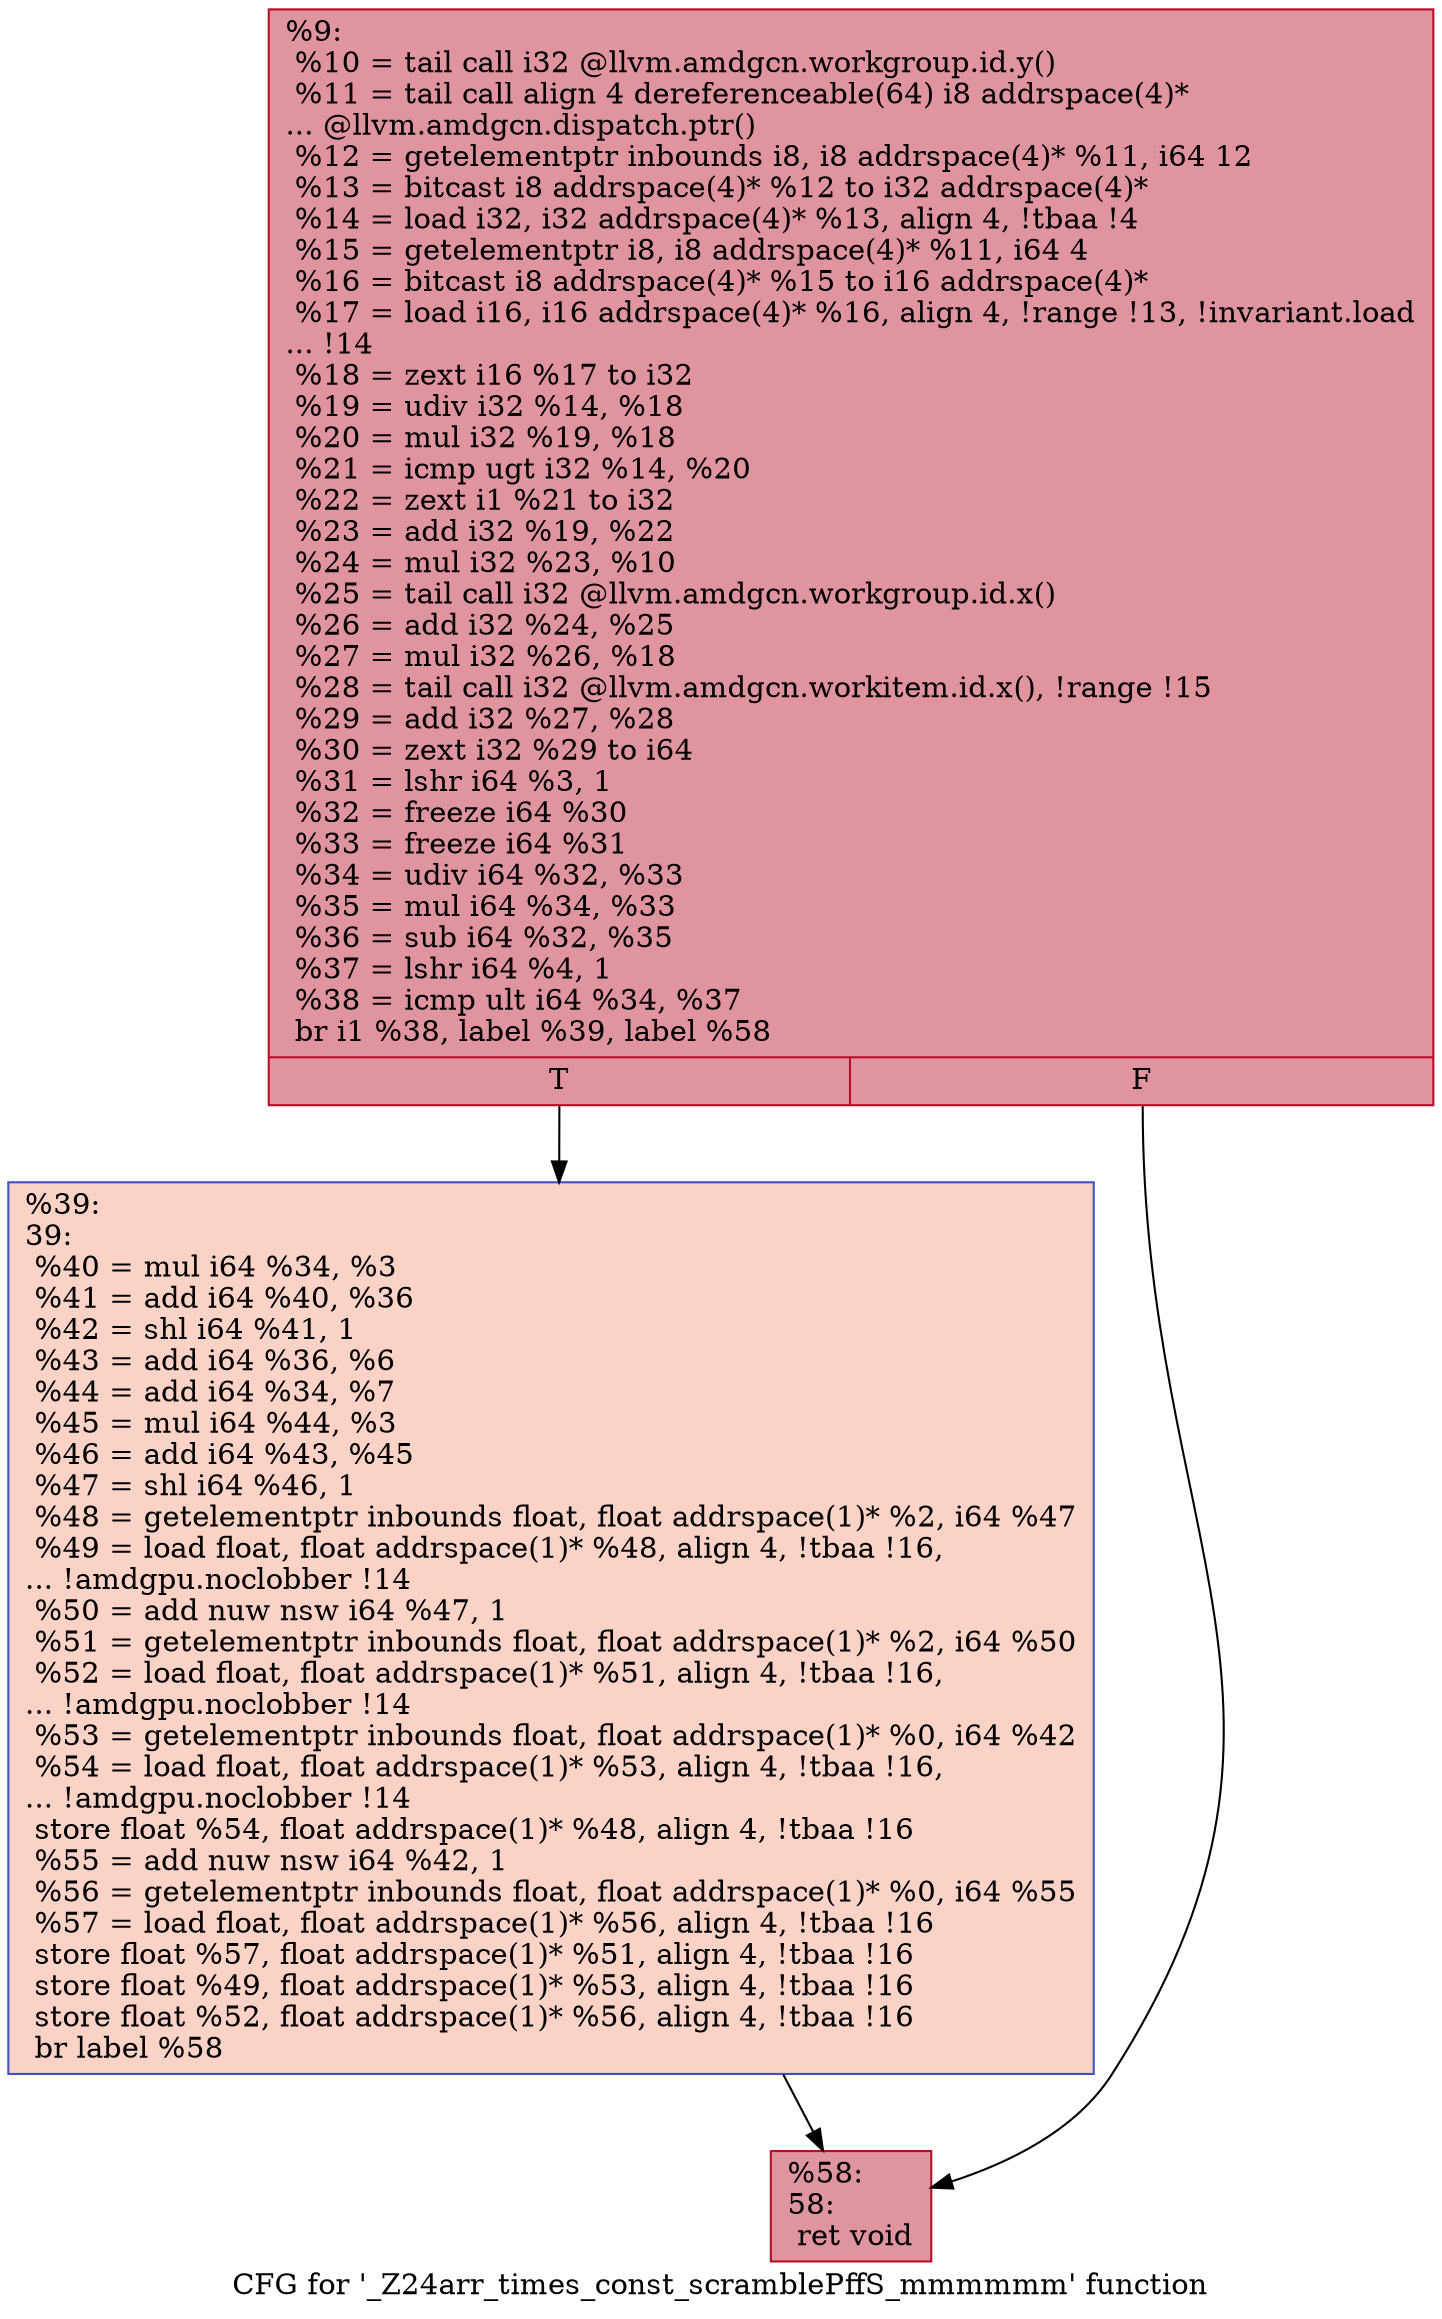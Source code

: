 digraph "CFG for '_Z24arr_times_const_scramblePffS_mmmmmm' function" {
	label="CFG for '_Z24arr_times_const_scramblePffS_mmmmmm' function";

	Node0x5331bb0 [shape=record,color="#b70d28ff", style=filled, fillcolor="#b70d2870",label="{%9:\l  %10 = tail call i32 @llvm.amdgcn.workgroup.id.y()\l  %11 = tail call align 4 dereferenceable(64) i8 addrspace(4)*\l... @llvm.amdgcn.dispatch.ptr()\l  %12 = getelementptr inbounds i8, i8 addrspace(4)* %11, i64 12\l  %13 = bitcast i8 addrspace(4)* %12 to i32 addrspace(4)*\l  %14 = load i32, i32 addrspace(4)* %13, align 4, !tbaa !4\l  %15 = getelementptr i8, i8 addrspace(4)* %11, i64 4\l  %16 = bitcast i8 addrspace(4)* %15 to i16 addrspace(4)*\l  %17 = load i16, i16 addrspace(4)* %16, align 4, !range !13, !invariant.load\l... !14\l  %18 = zext i16 %17 to i32\l  %19 = udiv i32 %14, %18\l  %20 = mul i32 %19, %18\l  %21 = icmp ugt i32 %14, %20\l  %22 = zext i1 %21 to i32\l  %23 = add i32 %19, %22\l  %24 = mul i32 %23, %10\l  %25 = tail call i32 @llvm.amdgcn.workgroup.id.x()\l  %26 = add i32 %24, %25\l  %27 = mul i32 %26, %18\l  %28 = tail call i32 @llvm.amdgcn.workitem.id.x(), !range !15\l  %29 = add i32 %27, %28\l  %30 = zext i32 %29 to i64\l  %31 = lshr i64 %3, 1\l  %32 = freeze i64 %30\l  %33 = freeze i64 %31\l  %34 = udiv i64 %32, %33\l  %35 = mul i64 %34, %33\l  %36 = sub i64 %32, %35\l  %37 = lshr i64 %4, 1\l  %38 = icmp ult i64 %34, %37\l  br i1 %38, label %39, label %58\l|{<s0>T|<s1>F}}"];
	Node0x5331bb0:s0 -> Node0x53356a0;
	Node0x5331bb0:s1 -> Node0x5335730;
	Node0x53356a0 [shape=record,color="#3d50c3ff", style=filled, fillcolor="#f59c7d70",label="{%39:\l39:                                               \l  %40 = mul i64 %34, %3\l  %41 = add i64 %40, %36\l  %42 = shl i64 %41, 1\l  %43 = add i64 %36, %6\l  %44 = add i64 %34, %7\l  %45 = mul i64 %44, %3\l  %46 = add i64 %43, %45\l  %47 = shl i64 %46, 1\l  %48 = getelementptr inbounds float, float addrspace(1)* %2, i64 %47\l  %49 = load float, float addrspace(1)* %48, align 4, !tbaa !16,\l... !amdgpu.noclobber !14\l  %50 = add nuw nsw i64 %47, 1\l  %51 = getelementptr inbounds float, float addrspace(1)* %2, i64 %50\l  %52 = load float, float addrspace(1)* %51, align 4, !tbaa !16,\l... !amdgpu.noclobber !14\l  %53 = getelementptr inbounds float, float addrspace(1)* %0, i64 %42\l  %54 = load float, float addrspace(1)* %53, align 4, !tbaa !16,\l... !amdgpu.noclobber !14\l  store float %54, float addrspace(1)* %48, align 4, !tbaa !16\l  %55 = add nuw nsw i64 %42, 1\l  %56 = getelementptr inbounds float, float addrspace(1)* %0, i64 %55\l  %57 = load float, float addrspace(1)* %56, align 4, !tbaa !16\l  store float %57, float addrspace(1)* %51, align 4, !tbaa !16\l  store float %49, float addrspace(1)* %53, align 4, !tbaa !16\l  store float %52, float addrspace(1)* %56, align 4, !tbaa !16\l  br label %58\l}"];
	Node0x53356a0 -> Node0x5335730;
	Node0x5335730 [shape=record,color="#b70d28ff", style=filled, fillcolor="#b70d2870",label="{%58:\l58:                                               \l  ret void\l}"];
}
